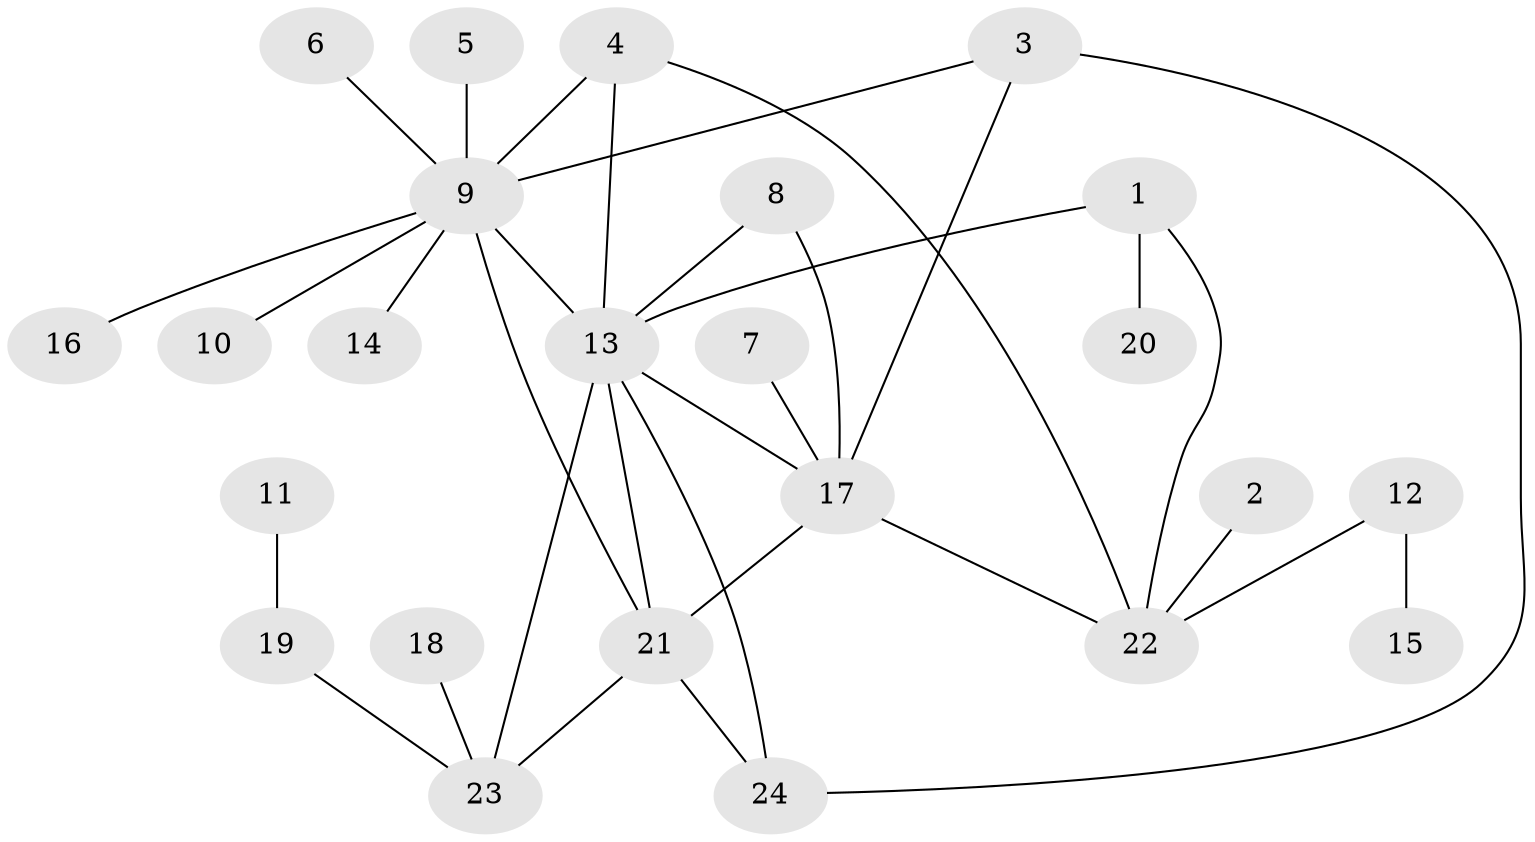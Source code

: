 // original degree distribution, {5: 0.06382978723404255, 3: 0.06382978723404255, 7: 0.02127659574468085, 4: 0.0851063829787234, 8: 0.02127659574468085, 6: 0.02127659574468085, 11: 0.02127659574468085, 1: 0.5106382978723404, 2: 0.19148936170212766}
// Generated by graph-tools (version 1.1) at 2025/37/03/04/25 23:37:47]
// undirected, 24 vertices, 33 edges
graph export_dot {
  node [color=gray90,style=filled];
  1;
  2;
  3;
  4;
  5;
  6;
  7;
  8;
  9;
  10;
  11;
  12;
  13;
  14;
  15;
  16;
  17;
  18;
  19;
  20;
  21;
  22;
  23;
  24;
  1 -- 13 [weight=1.0];
  1 -- 20 [weight=1.0];
  1 -- 22 [weight=1.0];
  2 -- 22 [weight=1.0];
  3 -- 9 [weight=1.0];
  3 -- 17 [weight=1.0];
  3 -- 24 [weight=1.0];
  4 -- 9 [weight=1.0];
  4 -- 13 [weight=1.0];
  4 -- 22 [weight=1.0];
  5 -- 9 [weight=1.0];
  6 -- 9 [weight=1.0];
  7 -- 17 [weight=1.0];
  8 -- 13 [weight=1.0];
  8 -- 17 [weight=1.0];
  9 -- 10 [weight=1.0];
  9 -- 13 [weight=1.0];
  9 -- 14 [weight=1.0];
  9 -- 16 [weight=1.0];
  9 -- 21 [weight=1.0];
  11 -- 19 [weight=1.0];
  12 -- 15 [weight=1.0];
  12 -- 22 [weight=1.0];
  13 -- 17 [weight=1.0];
  13 -- 21 [weight=1.0];
  13 -- 23 [weight=1.0];
  13 -- 24 [weight=1.0];
  17 -- 21 [weight=1.0];
  17 -- 22 [weight=1.0];
  18 -- 23 [weight=1.0];
  19 -- 23 [weight=1.0];
  21 -- 23 [weight=1.0];
  21 -- 24 [weight=1.0];
}
